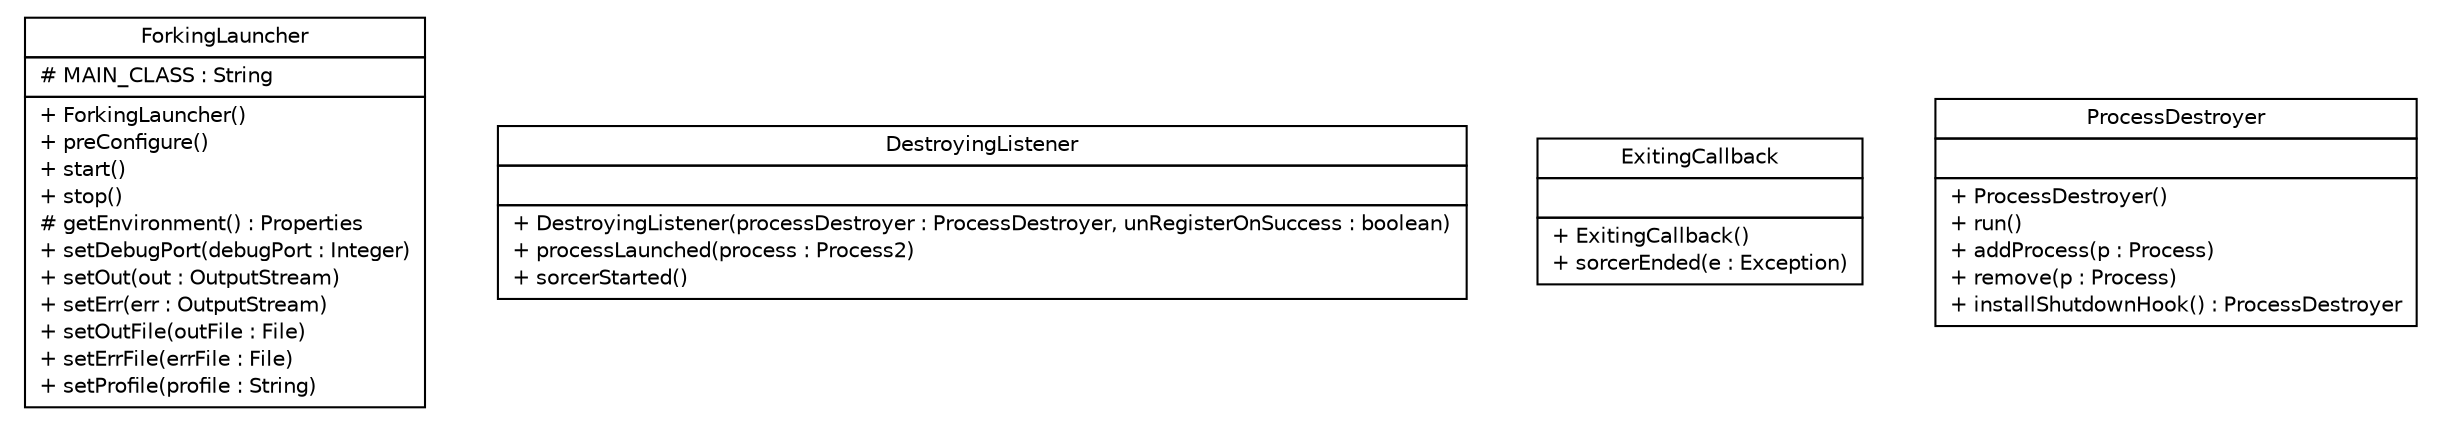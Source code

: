 #!/usr/local/bin/dot
#
# Class diagram 
# Generated by UMLGraph version R5_6 (http://www.umlgraph.org/)
#

digraph G {
	edge [fontname="Helvetica",fontsize=10,labelfontname="Helvetica",labelfontsize=10];
	node [fontname="Helvetica",fontsize=10,shape=plaintext];
	nodesep=0.25;
	ranksep=0.5;
	// sorcer.launcher.process.ForkingLauncher
	c2798 [label=<<table title="sorcer.launcher.process.ForkingLauncher" border="0" cellborder="1" cellspacing="0" cellpadding="2" port="p" href="./ForkingLauncher.html">
		<tr><td><table border="0" cellspacing="0" cellpadding="1">
<tr><td align="center" balign="center"> ForkingLauncher </td></tr>
		</table></td></tr>
		<tr><td><table border="0" cellspacing="0" cellpadding="1">
<tr><td align="left" balign="left"> # MAIN_CLASS : String </td></tr>
		</table></td></tr>
		<tr><td><table border="0" cellspacing="0" cellpadding="1">
<tr><td align="left" balign="left"> + ForkingLauncher() </td></tr>
<tr><td align="left" balign="left"> + preConfigure() </td></tr>
<tr><td align="left" balign="left"> + start() </td></tr>
<tr><td align="left" balign="left"> + stop() </td></tr>
<tr><td align="left" balign="left"> # getEnvironment() : Properties </td></tr>
<tr><td align="left" balign="left"> + setDebugPort(debugPort : Integer) </td></tr>
<tr><td align="left" balign="left"> + setOut(out : OutputStream) </td></tr>
<tr><td align="left" balign="left"> + setErr(err : OutputStream) </td></tr>
<tr><td align="left" balign="left"> + setOutFile(outFile : File) </td></tr>
<tr><td align="left" balign="left"> + setErrFile(errFile : File) </td></tr>
<tr><td align="left" balign="left"> + setProfile(profile : String) </td></tr>
		</table></td></tr>
		</table>>, URL="./ForkingLauncher.html", fontname="Helvetica", fontcolor="black", fontsize=10.0];
	// sorcer.launcher.process.DestroyingListener
	c2799 [label=<<table title="sorcer.launcher.process.DestroyingListener" border="0" cellborder="1" cellspacing="0" cellpadding="2" port="p" href="./DestroyingListener.html">
		<tr><td><table border="0" cellspacing="0" cellpadding="1">
<tr><td align="center" balign="center"> DestroyingListener </td></tr>
		</table></td></tr>
		<tr><td><table border="0" cellspacing="0" cellpadding="1">
<tr><td align="left" balign="left">  </td></tr>
		</table></td></tr>
		<tr><td><table border="0" cellspacing="0" cellpadding="1">
<tr><td align="left" balign="left"> + DestroyingListener(processDestroyer : ProcessDestroyer, unRegisterOnSuccess : boolean) </td></tr>
<tr><td align="left" balign="left"> + processLaunched(process : Process2) </td></tr>
<tr><td align="left" balign="left"> + sorcerStarted() </td></tr>
		</table></td></tr>
		</table>>, URL="./DestroyingListener.html", fontname="Helvetica", fontcolor="black", fontsize=10.0];
	// sorcer.launcher.process.ExitingCallback
	c2800 [label=<<table title="sorcer.launcher.process.ExitingCallback" border="0" cellborder="1" cellspacing="0" cellpadding="2" port="p" href="./ExitingCallback.html">
		<tr><td><table border="0" cellspacing="0" cellpadding="1">
<tr><td align="center" balign="center"> ExitingCallback </td></tr>
		</table></td></tr>
		<tr><td><table border="0" cellspacing="0" cellpadding="1">
<tr><td align="left" balign="left">  </td></tr>
		</table></td></tr>
		<tr><td><table border="0" cellspacing="0" cellpadding="1">
<tr><td align="left" balign="left"> + ExitingCallback() </td></tr>
<tr><td align="left" balign="left"> + sorcerEnded(e : Exception) </td></tr>
		</table></td></tr>
		</table>>, URL="./ExitingCallback.html", fontname="Helvetica", fontcolor="black", fontsize=10.0];
	// sorcer.launcher.process.ProcessDestroyer
	c2801 [label=<<table title="sorcer.launcher.process.ProcessDestroyer" border="0" cellborder="1" cellspacing="0" cellpadding="2" port="p" href="./ProcessDestroyer.html">
		<tr><td><table border="0" cellspacing="0" cellpadding="1">
<tr><td align="center" balign="center"> ProcessDestroyer </td></tr>
		</table></td></tr>
		<tr><td><table border="0" cellspacing="0" cellpadding="1">
<tr><td align="left" balign="left">  </td></tr>
		</table></td></tr>
		<tr><td><table border="0" cellspacing="0" cellpadding="1">
<tr><td align="left" balign="left"> + ProcessDestroyer() </td></tr>
<tr><td align="left" balign="left"> + run() </td></tr>
<tr><td align="left" balign="left"> + addProcess(p : Process) </td></tr>
<tr><td align="left" balign="left"> + remove(p : Process) </td></tr>
<tr><td align="left" balign="left"> + installShutdownHook() : ProcessDestroyer </td></tr>
		</table></td></tr>
		</table>>, URL="./ProcessDestroyer.html", fontname="Helvetica", fontcolor="black", fontsize=10.0];
}

